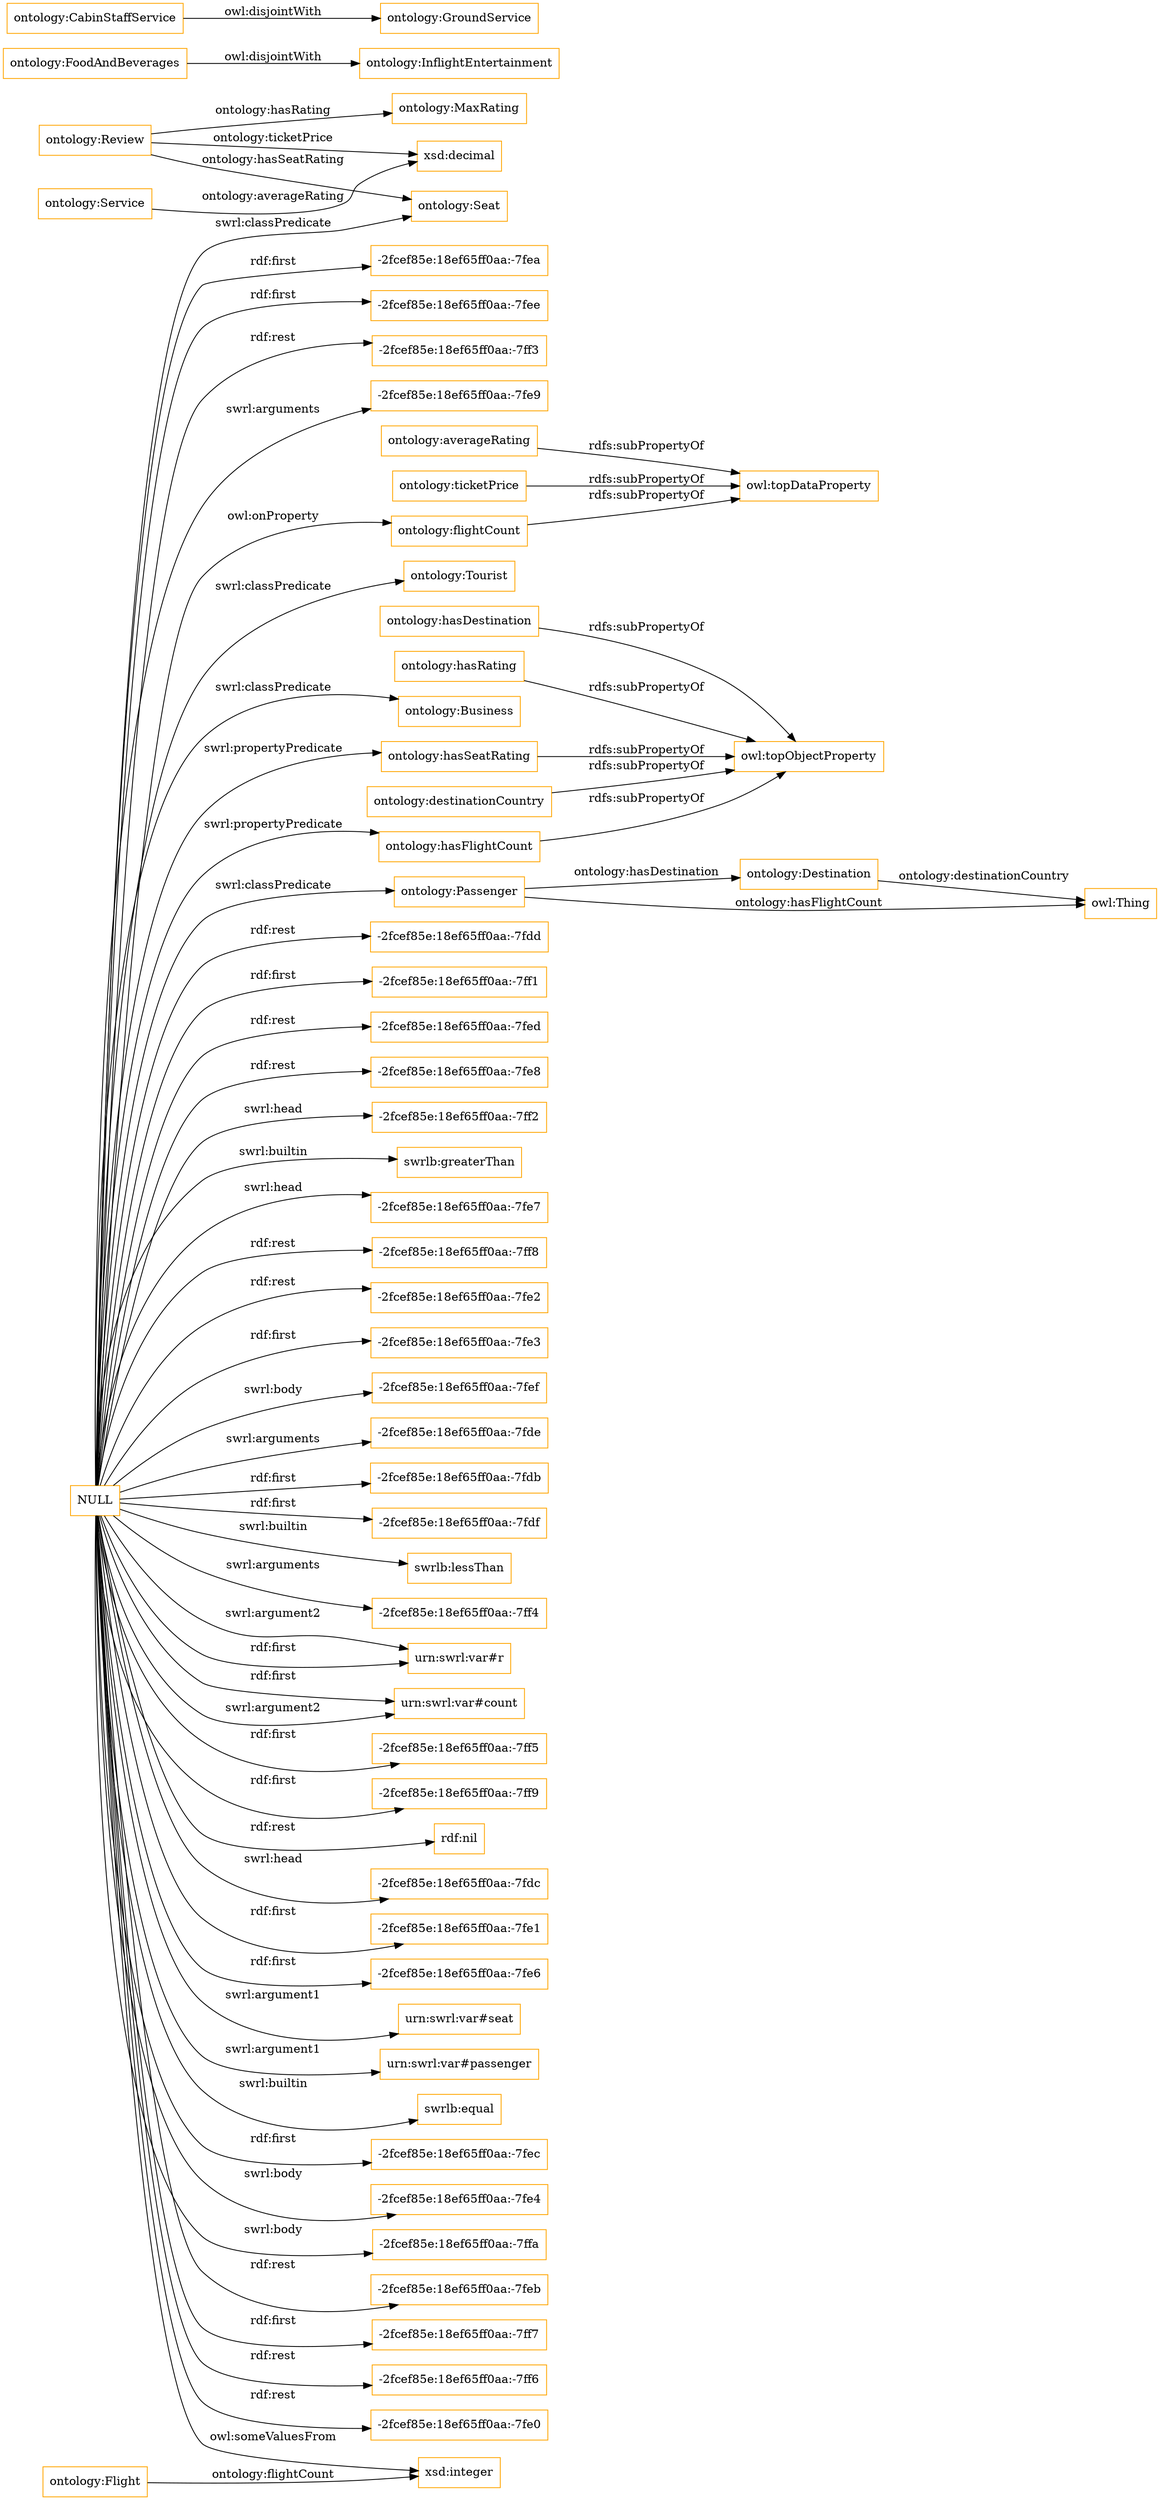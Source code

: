 digraph ar2dtool_diagram { 
rankdir=LR;
size="1501"
node [shape = rectangle, color="orange"]; "ontology:MaxRating" "ontology:FoodAndBeverages" "ontology:Tourist" "ontology:Flight" "ontology:Seat" "ontology:GroundService" "ontology:CabinStaffService" "ontology:Business" "ontology:Review" "ontology:InflightEntertainment" "ontology:Passenger" "ontology:Destination" "ontology:Service" ; /*classes style*/
	"ontology:flightCount" -> "owl:topDataProperty" [ label = "rdfs:subPropertyOf" ];
	"ontology:destinationCountry" -> "owl:topObjectProperty" [ label = "rdfs:subPropertyOf" ];
	"ontology:hasFlightCount" -> "owl:topObjectProperty" [ label = "rdfs:subPropertyOf" ];
	"ontology:hasSeatRating" -> "owl:topObjectProperty" [ label = "rdfs:subPropertyOf" ];
	"ontology:CabinStaffService" -> "ontology:GroundService" [ label = "owl:disjointWith" ];
	"ontology:FoodAndBeverages" -> "ontology:InflightEntertainment" [ label = "owl:disjointWith" ];
	"ontology:averageRating" -> "owl:topDataProperty" [ label = "rdfs:subPropertyOf" ];
	"ontology:ticketPrice" -> "owl:topDataProperty" [ label = "rdfs:subPropertyOf" ];
	"NULL" -> "-2fcef85e:18ef65ff0aa:-7fdd" [ label = "rdf:rest" ];
	"NULL" -> "ontology:hasSeatRating" [ label = "swrl:propertyPredicate" ];
	"NULL" -> "-2fcef85e:18ef65ff0aa:-7ff1" [ label = "rdf:first" ];
	"NULL" -> "-2fcef85e:18ef65ff0aa:-7fed" [ label = "rdf:rest" ];
	"NULL" -> "-2fcef85e:18ef65ff0aa:-7fe8" [ label = "rdf:rest" ];
	"NULL" -> "-2fcef85e:18ef65ff0aa:-7ff2" [ label = "swrl:head" ];
	"NULL" -> "swrlb:greaterThan" [ label = "swrl:builtin" ];
	"NULL" -> "-2fcef85e:18ef65ff0aa:-7fe7" [ label = "swrl:head" ];
	"NULL" -> "-2fcef85e:18ef65ff0aa:-7ff8" [ label = "rdf:rest" ];
	"NULL" -> "ontology:Business" [ label = "swrl:classPredicate" ];
	"NULL" -> "-2fcef85e:18ef65ff0aa:-7fe2" [ label = "rdf:rest" ];
	"NULL" -> "-2fcef85e:18ef65ff0aa:-7fe3" [ label = "rdf:first" ];
	"NULL" -> "-2fcef85e:18ef65ff0aa:-7fef" [ label = "swrl:body" ];
	"NULL" -> "-2fcef85e:18ef65ff0aa:-7fde" [ label = "swrl:arguments" ];
	"NULL" -> "ontology:Seat" [ label = "swrl:classPredicate" ];
	"NULL" -> "ontology:Passenger" [ label = "swrl:classPredicate" ];
	"NULL" -> "-2fcef85e:18ef65ff0aa:-7fdb" [ label = "rdf:first" ];
	"NULL" -> "-2fcef85e:18ef65ff0aa:-7fdf" [ label = "rdf:first" ];
	"NULL" -> "swrlb:lessThan" [ label = "swrl:builtin" ];
	"NULL" -> "-2fcef85e:18ef65ff0aa:-7ff4" [ label = "swrl:arguments" ];
	"NULL" -> "urn:swrl:var#r" [ label = "swrl:argument2" ];
	"NULL" -> "urn:swrl:var#count" [ label = "rdf:first" ];
	"NULL" -> "-2fcef85e:18ef65ff0aa:-7ff5" [ label = "rdf:first" ];
	"NULL" -> "-2fcef85e:18ef65ff0aa:-7ff9" [ label = "rdf:first" ];
	"NULL" -> "rdf:nil" [ label = "rdf:rest" ];
	"NULL" -> "-2fcef85e:18ef65ff0aa:-7fdc" [ label = "swrl:head" ];
	"NULL" -> "-2fcef85e:18ef65ff0aa:-7fe1" [ label = "rdf:first" ];
	"NULL" -> "-2fcef85e:18ef65ff0aa:-7fe6" [ label = "rdf:first" ];
	"NULL" -> "urn:swrl:var#seat" [ label = "swrl:argument1" ];
	"NULL" -> "urn:swrl:var#passenger" [ label = "swrl:argument1" ];
	"NULL" -> "swrlb:equal" [ label = "swrl:builtin" ];
	"NULL" -> "ontology:hasFlightCount" [ label = "swrl:propertyPredicate" ];
	"NULL" -> "-2fcef85e:18ef65ff0aa:-7fec" [ label = "rdf:first" ];
	"NULL" -> "-2fcef85e:18ef65ff0aa:-7fe4" [ label = "swrl:body" ];
	"NULL" -> "-2fcef85e:18ef65ff0aa:-7ffa" [ label = "swrl:body" ];
	"NULL" -> "ontology:flightCount" [ label = "owl:onProperty" ];
	"NULL" -> "-2fcef85e:18ef65ff0aa:-7feb" [ label = "rdf:rest" ];
	"NULL" -> "-2fcef85e:18ef65ff0aa:-7ff7" [ label = "rdf:first" ];
	"NULL" -> "urn:swrl:var#count" [ label = "swrl:argument2" ];
	"NULL" -> "xsd:integer" [ label = "owl:someValuesFrom" ];
	"NULL" -> "-2fcef85e:18ef65ff0aa:-7ff6" [ label = "rdf:rest" ];
	"NULL" -> "ontology:Tourist" [ label = "swrl:classPredicate" ];
	"NULL" -> "-2fcef85e:18ef65ff0aa:-7fe0" [ label = "rdf:rest" ];
	"NULL" -> "urn:swrl:var#r" [ label = "rdf:first" ];
	"NULL" -> "-2fcef85e:18ef65ff0aa:-7fea" [ label = "rdf:first" ];
	"NULL" -> "-2fcef85e:18ef65ff0aa:-7fee" [ label = "rdf:first" ];
	"NULL" -> "-2fcef85e:18ef65ff0aa:-7ff3" [ label = "rdf:rest" ];
	"NULL" -> "-2fcef85e:18ef65ff0aa:-7fe9" [ label = "swrl:arguments" ];
	"ontology:hasDestination" -> "owl:topObjectProperty" [ label = "rdfs:subPropertyOf" ];
	"ontology:hasRating" -> "owl:topObjectProperty" [ label = "rdfs:subPropertyOf" ];
	"ontology:Destination" -> "owl:Thing" [ label = "ontology:destinationCountry" ];
	"ontology:Review" -> "ontology:Seat" [ label = "ontology:hasSeatRating" ];
	"ontology:Review" -> "xsd:decimal" [ label = "ontology:ticketPrice" ];
	"ontology:Review" -> "ontology:MaxRating" [ label = "ontology:hasRating" ];
	"ontology:Passenger" -> "owl:Thing" [ label = "ontology:hasFlightCount" ];
	"ontology:Service" -> "xsd:decimal" [ label = "ontology:averageRating" ];
	"ontology:Passenger" -> "ontology:Destination" [ label = "ontology:hasDestination" ];
	"ontology:Flight" -> "xsd:integer" [ label = "ontology:flightCount" ];

}
